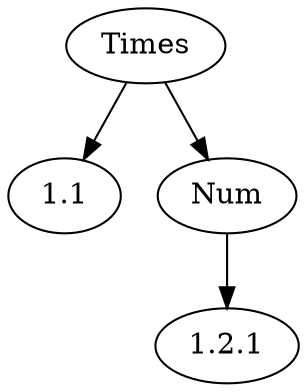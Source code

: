 digraph "" {
  "1" [label=Times];
  "1" -> "1.1" [];
  "1" -> "1.2" [];
  "1.2" [label=Num];
  "1.2" -> "1.2.1" [];
}